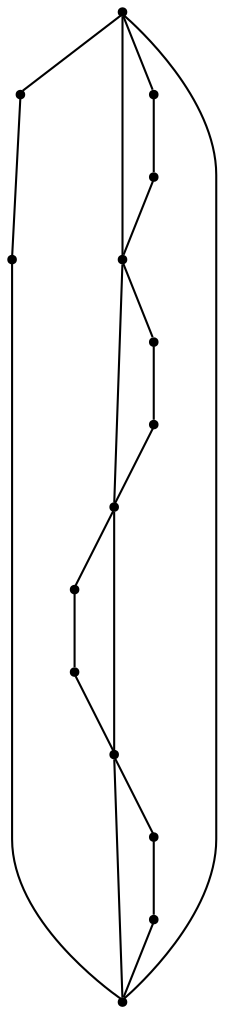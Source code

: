 graph {
  node [shape=point,comment="{\"directed\":false,\"doi\":\"10.1007/978-3-030-68766-3_33\",\"figure\":\"1 (1)\"}"]

  v0 [pos="1411.8822529345134,383.75938528956476"]
  v1 [pos="1335.3334982950942,436.79630835887593"]
  v2 [pos="1433.8878197340941,305.4021189679511"]
  v3 [pos="1389.2838195225263,291.23733664245594"]
  v4 [pos="1446.2398380777029,350.908739549767"]
  v5 [pos="1385.9665707422712,450.0606857506851"]
  v6 [pos="1417.0070024878316,417.81438090027683"]
  v7 [pos="1251.5545180039612,426.85323652069565"]
  v8 [pos="1257.8826783622123,382.5550354186504"]
  v9 [pos="1278.9756241909927,451.56516927475235"]
  v10 [pos="1361.8554642558775,252.06073828607725"]
  v11 [pos="1305.4985439780414,253.86942507215366"]
  v12 [pos="1281.9917182250308,291.53747029560884"]
  v13 [pos="1235.5802172404,305.7019982705505"]
  v14 [pos="1229.249990258574,360.2517984321951"]

  v0 -- v1 [id="-1",pos="1411.8822529345134,383.75938528956476 1400.2356871651818,414.79026572440125 1370.2397909329761,436.7339288856253 1335.3334982950942,436.79630835887593"]
  v12 -- v8 [id="-2",pos="1281.9917182250308,291.53747029560884 1263.927929903528,306.4212042697643 1252.6080191141714,329.0013547524559 1252.6080191141714,354.22597946876704 1252.6080191141714,364.2167626352009 1254.3838133574354,373.79269782200777 1257.8826783622123,382.5550354186504"]
  v12 -- v3 [id="-3",pos="1281.9917182250308,291.53747029560884 1296.149624397986,279.080720237461 1314.7739743993334,271.7180300519087 1335.116916144415,271.7180300519087 1355.6659534461803,271.7180300519087 1374.4600423500733,279.2292759221499 1389.2838195225263,291.23733664245594"]
  v14 -- v13 [id="-4",pos="1229.249990258574,360.2517984321951 1218.8437461701897,342.7390324926537 1221.4576922679644,320.3968841551175 1235.5802172404,305.7019982705505"]
  v12 -- v11 [id="-5",pos="1281.9917182250308,291.53747029560884 1283.849208841458,274.97991710706816 1293.3071832004375,261.99048036707825 1305.4985439780414,253.86942507215366"]
  v11 -- v10 [id="-6",pos="1305.4985439780414,253.86942507215366 1322.3568527986013,242.63793454004724 1344.4363832134804,240.68398034744848 1361.8554642558775,252.06073828607725"]
  v10 -- v3 [id="-7",pos="1361.8554642558775,252.06073828607725 1374.937578225983,258.55939065785236 1385.4685182678472,272.07158646555536 1389.2838195225263,291.23733664245594"]
  v1 -- v8 [id="-8",pos="1335.3334982950942,436.79630835887593 1299.5413491541328,436.7339288856253 1269.221703674723,414.21681749763775 1257.8826783622123,382.5550354186504"]
  v8 -- v14 [id="-9",pos="1257.8826783622123,382.5550354186504 1244.1156393617634,377.1784548287999 1234.9014375223883,369.3535173295016 1229.249990258574,360.2517984321951"]
  v13 -- v12 [id="-10",pos="1235.5802172404,305.7019982705505 1245.5598947656429,296.2549575221015 1260.651601949331,290.14281729356117 1281.9917182250308,291.53747029560884"]
  v3 -- v0 [id="-11",pos="1389.2838195225263,291.23733664245594 1406.4898071861403,306.7869968261256 1417.6259403514941,329.20557411052744 1417.6259403514941,354.22597946876704 1417.6259403514941,364.6727259522141 1415.6845724541365,374.6658943918293 1411.8822529345134,383.75938528956476"]
  v1 -- v9 [id="-12",pos="1335.3334982950942,436.79630835887593 1315.7482388376782,448.61702796801495 1295.0911953388847,453.7784316837967 1278.9756241909927,451.56516927475235"]
  v7 -- v8 [id="-13",pos="1251.5545180039612,426.85323652069565 1248.79303652755,415.8036190828681 1250.073135957742,400.84753561106504 1257.8826783622123,382.5550354186504"]
  v0 -- v6 [id="-14",pos="1411.8822529345134,383.75938528956476 1416.223023620688,397.224171038222 1417.6704138534178,408.5562815029626 1417.0070024878316,417.81438090027683"]
  v6 -- v5 [id="-15",pos="1417.0070024878316,417.81438090027683 1416.5494057656113,439.41579412832465 1406.1709822385526,450.0512273959836 1385.9665707422712,450.0606857506851"]
  v5 -- v1 [id="-16",pos="1385.9665707422712,450.0606857506851 1373.3703989279966,449.92001643437135 1356.860916923902,445.64057726514875 1335.3334982950942,436.79630835887593"]
  v0 -- v4 [id="-17",pos="1411.8822529345134,383.75938528956476 1429.2441112692684,373.4455411475485 1440.1858197769402,361.99971537500676 1446.2398380777029,350.908739549767"]
  v4 -- v2 [id="-18",pos="1446.2398380777029,350.908739549767 1454.37276480967,333.5460544751578 1450.8265369110609,316.68525173112414 1433.8878197340941,305.4021189679511"]
  v2 -- v3 [id="-19",pos="1433.8878197340941,305.4021189679511 1424.3265944799741,298.33302226407227 1409.908127734358,293.3757044375499 1389.2838195225263,291.23733664245594"]
  v9 -- v7 [id="-20",pos="1278.9756241909927,451.56516927475235 1265.54418571606,448.75230776643775 1255.2947094901106,440.90340551172824 1251.5545180039612,426.85323652069565"]
}